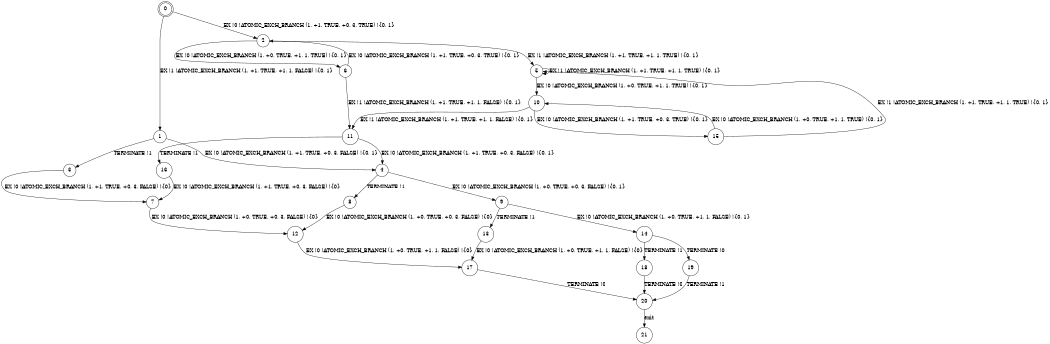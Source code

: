 digraph BCG {
size = "7, 10.5";
center = TRUE;
node [shape = circle];
0 [peripheries = 2];
0 -> 1 [label = "EX !1 !ATOMIC_EXCH_BRANCH (1, +1, TRUE, +1, 1, FALSE) !{0, 1}"];
0 -> 2 [label = "EX !0 !ATOMIC_EXCH_BRANCH (1, +1, TRUE, +0, 3, TRUE) !{0, 1}"];
1 -> 3 [label = "TERMINATE !1"];
1 -> 4 [label = "EX !0 !ATOMIC_EXCH_BRANCH (1, +1, TRUE, +0, 3, FALSE) !{0, 1}"];
2 -> 5 [label = "EX !1 !ATOMIC_EXCH_BRANCH (1, +1, TRUE, +1, 1, TRUE) !{0, 1}"];
2 -> 6 [label = "EX !0 !ATOMIC_EXCH_BRANCH (1, +0, TRUE, +1, 1, TRUE) !{0, 1}"];
3 -> 7 [label = "EX !0 !ATOMIC_EXCH_BRANCH (1, +1, TRUE, +0, 3, FALSE) !{0}"];
4 -> 8 [label = "TERMINATE !1"];
4 -> 9 [label = "EX !0 !ATOMIC_EXCH_BRANCH (1, +0, TRUE, +0, 3, FALSE) !{0, 1}"];
5 -> 5 [label = "EX !1 !ATOMIC_EXCH_BRANCH (1, +1, TRUE, +1, 1, TRUE) !{0, 1}"];
5 -> 10 [label = "EX !0 !ATOMIC_EXCH_BRANCH (1, +0, TRUE, +1, 1, TRUE) !{0, 1}"];
6 -> 11 [label = "EX !1 !ATOMIC_EXCH_BRANCH (1, +1, TRUE, +1, 1, FALSE) !{0, 1}"];
6 -> 2 [label = "EX !0 !ATOMIC_EXCH_BRANCH (1, +1, TRUE, +0, 3, TRUE) !{0, 1}"];
7 -> 12 [label = "EX !0 !ATOMIC_EXCH_BRANCH (1, +0, TRUE, +0, 3, FALSE) !{0}"];
8 -> 12 [label = "EX !0 !ATOMIC_EXCH_BRANCH (1, +0, TRUE, +0, 3, FALSE) !{0}"];
9 -> 13 [label = "TERMINATE !1"];
9 -> 14 [label = "EX !0 !ATOMIC_EXCH_BRANCH (1, +0, TRUE, +1, 1, FALSE) !{0, 1}"];
10 -> 11 [label = "EX !1 !ATOMIC_EXCH_BRANCH (1, +1, TRUE, +1, 1, FALSE) !{0, 1}"];
10 -> 15 [label = "EX !0 !ATOMIC_EXCH_BRANCH (1, +1, TRUE, +0, 3, TRUE) !{0, 1}"];
11 -> 16 [label = "TERMINATE !1"];
11 -> 4 [label = "EX !0 !ATOMIC_EXCH_BRANCH (1, +1, TRUE, +0, 3, FALSE) !{0, 1}"];
12 -> 17 [label = "EX !0 !ATOMIC_EXCH_BRANCH (1, +0, TRUE, +1, 1, FALSE) !{0}"];
13 -> 17 [label = "EX !0 !ATOMIC_EXCH_BRANCH (1, +0, TRUE, +1, 1, FALSE) !{0}"];
14 -> 18 [label = "TERMINATE !1"];
14 -> 19 [label = "TERMINATE !0"];
15 -> 5 [label = "EX !1 !ATOMIC_EXCH_BRANCH (1, +1, TRUE, +1, 1, TRUE) !{0, 1}"];
15 -> 10 [label = "EX !0 !ATOMIC_EXCH_BRANCH (1, +0, TRUE, +1, 1, TRUE) !{0, 1}"];
16 -> 7 [label = "EX !0 !ATOMIC_EXCH_BRANCH (1, +1, TRUE, +0, 3, FALSE) !{0}"];
17 -> 20 [label = "TERMINATE !0"];
18 -> 20 [label = "TERMINATE !0"];
19 -> 20 [label = "TERMINATE !1"];
20 -> 21 [label = "exit"];
}
